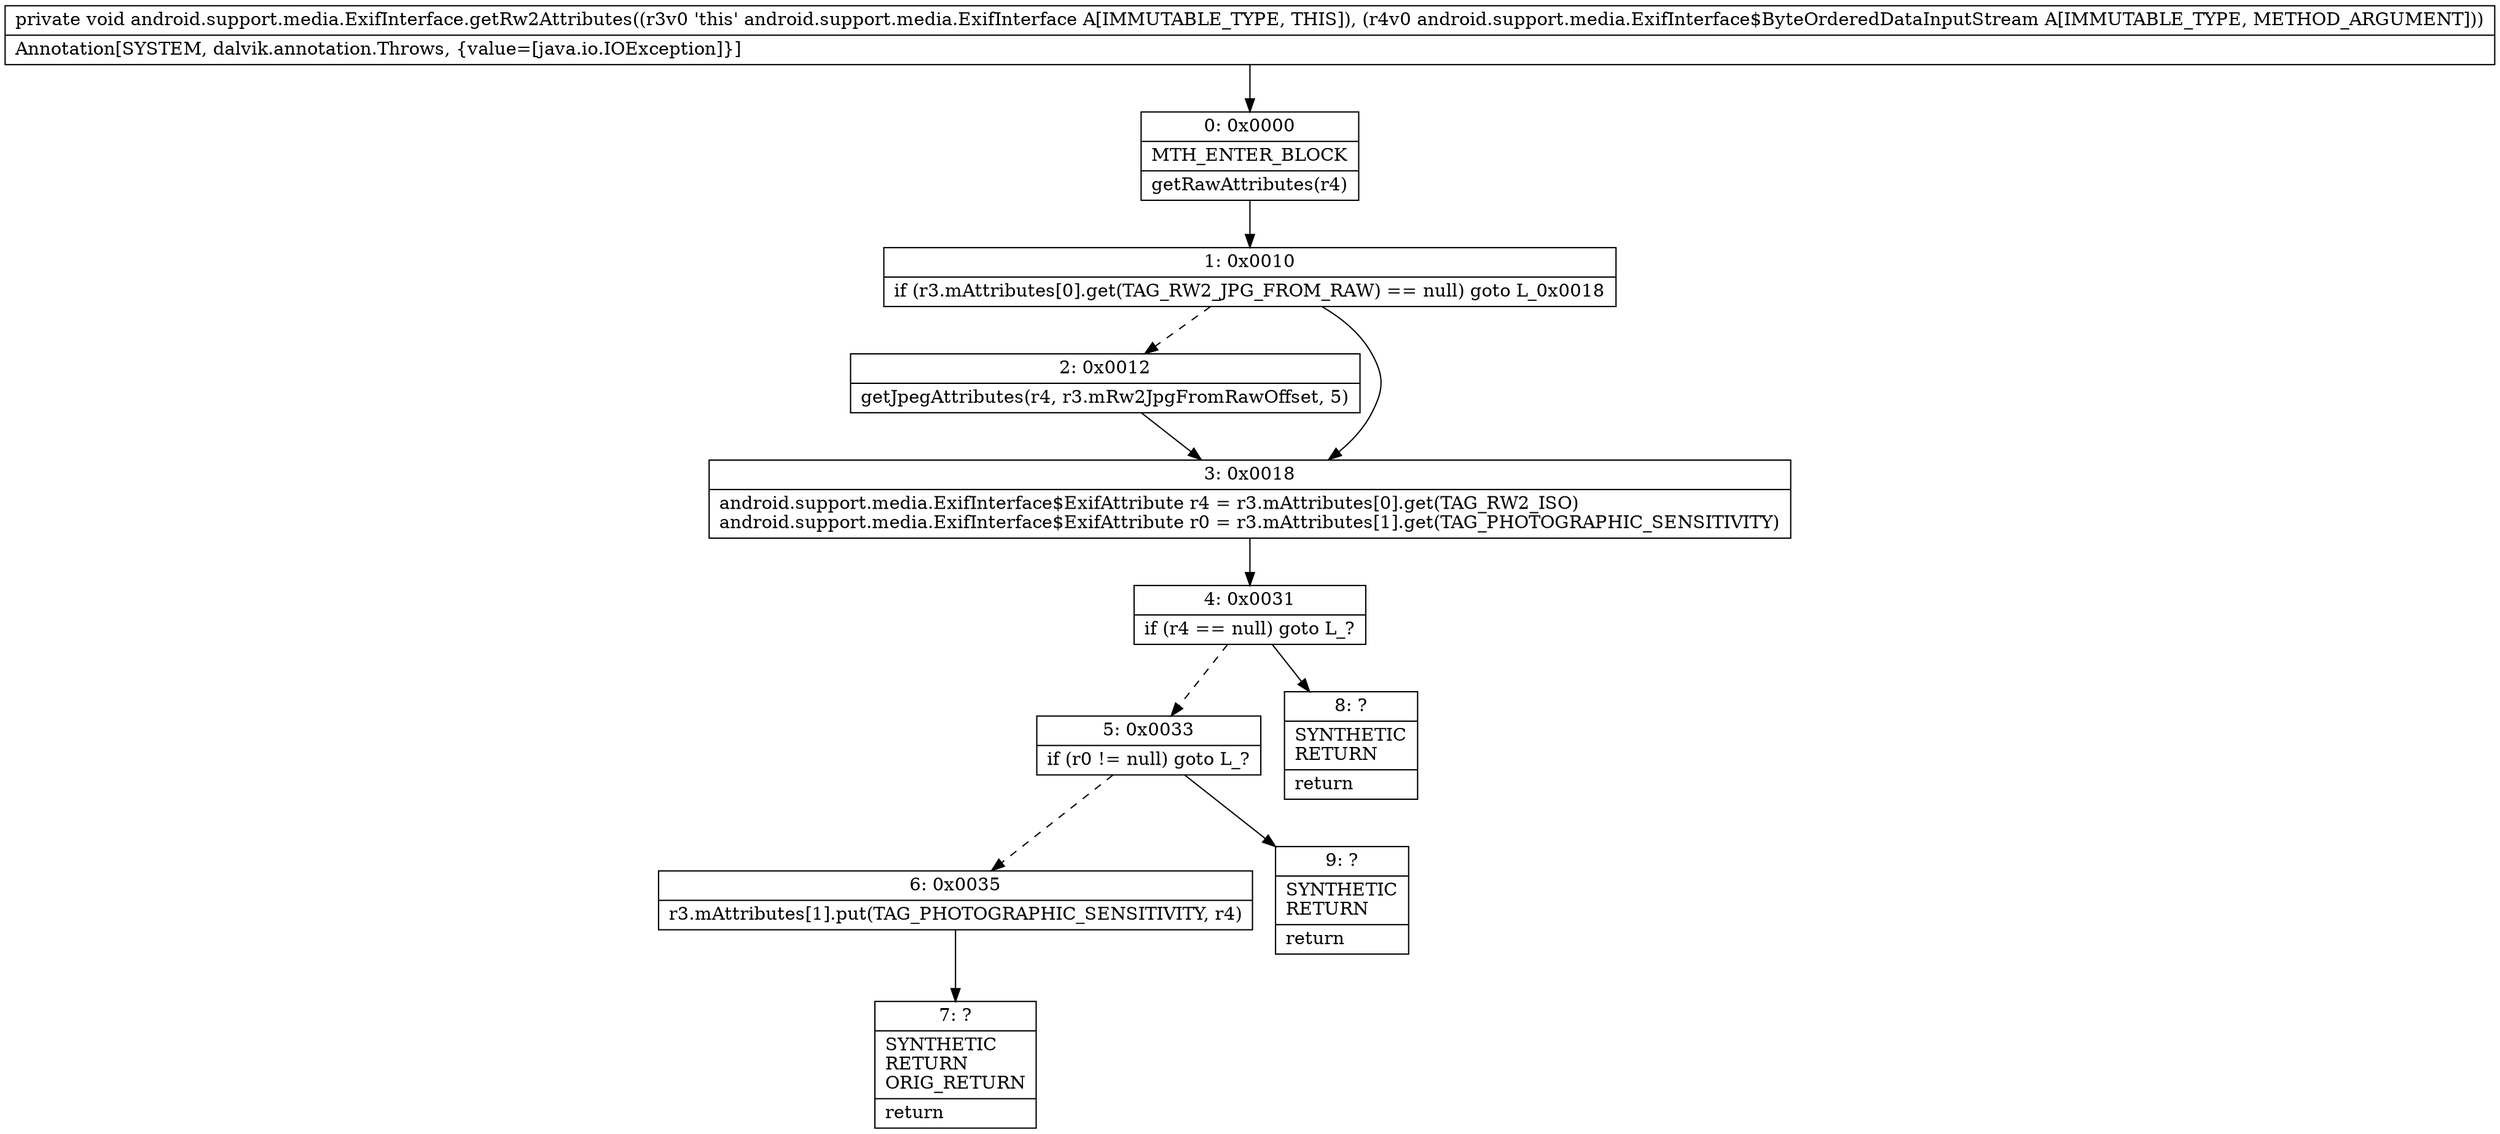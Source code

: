 digraph "CFG forandroid.support.media.ExifInterface.getRw2Attributes(Landroid\/support\/media\/ExifInterface$ByteOrderedDataInputStream;)V" {
Node_0 [shape=record,label="{0\:\ 0x0000|MTH_ENTER_BLOCK\l|getRawAttributes(r4)\l}"];
Node_1 [shape=record,label="{1\:\ 0x0010|if (r3.mAttributes[0].get(TAG_RW2_JPG_FROM_RAW) == null) goto L_0x0018\l}"];
Node_2 [shape=record,label="{2\:\ 0x0012|getJpegAttributes(r4, r3.mRw2JpgFromRawOffset, 5)\l}"];
Node_3 [shape=record,label="{3\:\ 0x0018|android.support.media.ExifInterface$ExifAttribute r4 = r3.mAttributes[0].get(TAG_RW2_ISO)\landroid.support.media.ExifInterface$ExifAttribute r0 = r3.mAttributes[1].get(TAG_PHOTOGRAPHIC_SENSITIVITY)\l}"];
Node_4 [shape=record,label="{4\:\ 0x0031|if (r4 == null) goto L_?\l}"];
Node_5 [shape=record,label="{5\:\ 0x0033|if (r0 != null) goto L_?\l}"];
Node_6 [shape=record,label="{6\:\ 0x0035|r3.mAttributes[1].put(TAG_PHOTOGRAPHIC_SENSITIVITY, r4)\l}"];
Node_7 [shape=record,label="{7\:\ ?|SYNTHETIC\lRETURN\lORIG_RETURN\l|return\l}"];
Node_8 [shape=record,label="{8\:\ ?|SYNTHETIC\lRETURN\l|return\l}"];
Node_9 [shape=record,label="{9\:\ ?|SYNTHETIC\lRETURN\l|return\l}"];
MethodNode[shape=record,label="{private void android.support.media.ExifInterface.getRw2Attributes((r3v0 'this' android.support.media.ExifInterface A[IMMUTABLE_TYPE, THIS]), (r4v0 android.support.media.ExifInterface$ByteOrderedDataInputStream A[IMMUTABLE_TYPE, METHOD_ARGUMENT]))  | Annotation[SYSTEM, dalvik.annotation.Throws, \{value=[java.io.IOException]\}]\l}"];
MethodNode -> Node_0;
Node_0 -> Node_1;
Node_1 -> Node_2[style=dashed];
Node_1 -> Node_3;
Node_2 -> Node_3;
Node_3 -> Node_4;
Node_4 -> Node_5[style=dashed];
Node_4 -> Node_8;
Node_5 -> Node_6[style=dashed];
Node_5 -> Node_9;
Node_6 -> Node_7;
}

